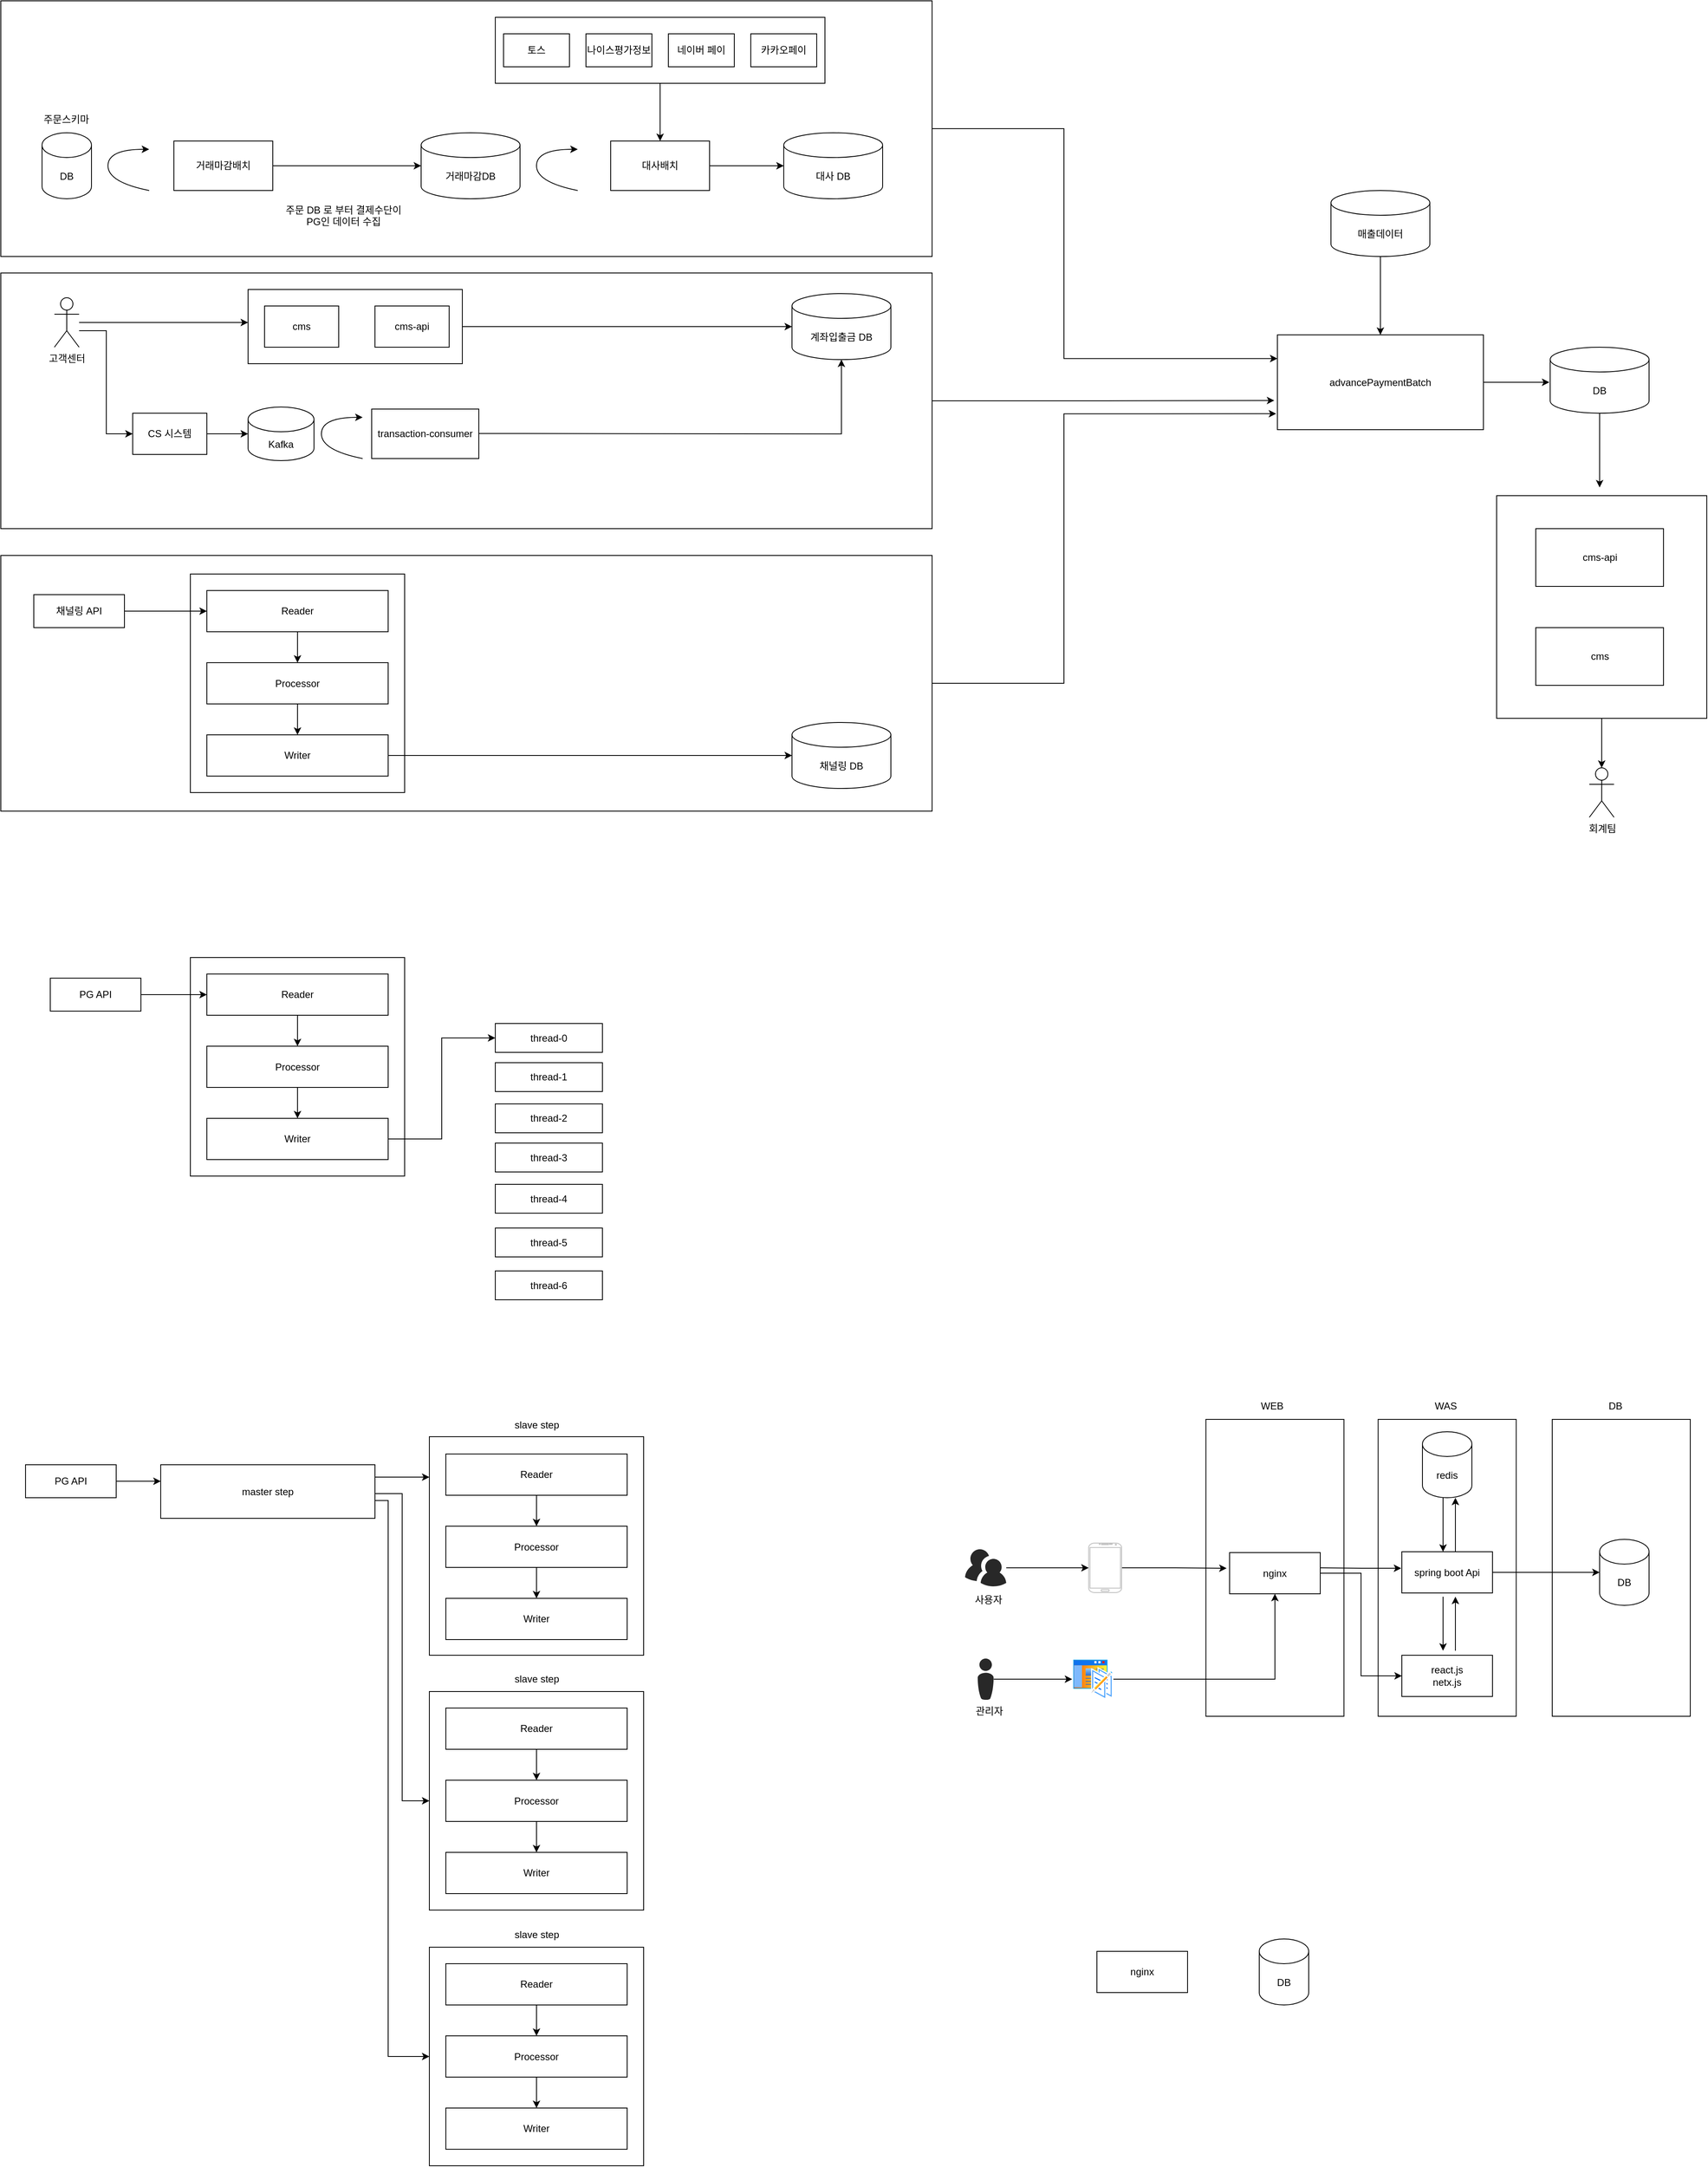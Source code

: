 <mxfile version="26.0.8">
  <diagram name="페이지-1" id="YBuTaTdn4G9a9hjZ0l4r">
    <mxGraphModel dx="1444" dy="674" grid="1" gridSize="10" guides="1" tooltips="1" connect="1" arrows="1" fold="1" page="1" pageScale="1" pageWidth="827" pageHeight="1169" math="0" shadow="0">
      <root>
        <mxCell id="0" />
        <mxCell id="1" parent="0" />
        <mxCell id="-boWIfD8rI_FhH6FiH2k-43" value="" style="rounded=0;whiteSpace=wrap;html=1;" vertex="1" parent="1">
          <mxGeometry x="1922.5" y="1840" width="167.5" height="360" as="geometry" />
        </mxCell>
        <mxCell id="-boWIfD8rI_FhH6FiH2k-44" value="" style="rounded=0;whiteSpace=wrap;html=1;" vertex="1" parent="1">
          <mxGeometry x="1502.25" y="1840" width="167.5" height="360" as="geometry" />
        </mxCell>
        <mxCell id="-boWIfD8rI_FhH6FiH2k-45" value="" style="rounded=0;whiteSpace=wrap;html=1;" vertex="1" parent="1">
          <mxGeometry x="1711.25" y="1840" width="167.5" height="360" as="geometry" />
        </mxCell>
        <mxCell id="yZ-H9fM-TBWwMjj3-lVv-90" value="" style="edgeStyle=orthogonalEdgeStyle;rounded=0;orthogonalLoop=1;jettySize=auto;html=1;" parent="1" source="yZ-H9fM-TBWwMjj3-lVv-86" target="yZ-H9fM-TBWwMjj3-lVv-87" edge="1">
          <mxGeometry relative="1" as="geometry" />
        </mxCell>
        <mxCell id="yZ-H9fM-TBWwMjj3-lVv-86" value="" style="rounded=0;whiteSpace=wrap;html=1;" parent="1" vertex="1">
          <mxGeometry x="1855" y="720" width="255" height="270" as="geometry" />
        </mxCell>
        <mxCell id="yZ-H9fM-TBWwMjj3-lVv-77" value="" style="edgeStyle=orthogonalEdgeStyle;rounded=0;orthogonalLoop=1;jettySize=auto;html=1;entryX=-0.006;entryY=0.832;entryDx=0;entryDy=0;entryPerimeter=0;" parent="1" source="yZ-H9fM-TBWwMjj3-lVv-69" target="yZ-H9fM-TBWwMjj3-lVv-71" edge="1">
          <mxGeometry relative="1" as="geometry">
            <mxPoint x="1250" y="947.5" as="targetPoint" />
            <Array as="points">
              <mxPoint x="1330" y="948" />
              <mxPoint x="1330" y="621" />
            </Array>
          </mxGeometry>
        </mxCell>
        <mxCell id="yZ-H9fM-TBWwMjj3-lVv-69" value="" style="rounded=0;whiteSpace=wrap;html=1;" parent="1" vertex="1">
          <mxGeometry x="40" y="792.5" width="1130" height="310" as="geometry" />
        </mxCell>
        <mxCell id="yZ-H9fM-TBWwMjj3-lVv-75" value="" style="edgeStyle=orthogonalEdgeStyle;rounded=0;orthogonalLoop=1;jettySize=auto;html=1;entryX=-0.015;entryY=0.692;entryDx=0;entryDy=0;entryPerimeter=0;" parent="1" source="yZ-H9fM-TBWwMjj3-lVv-68" target="yZ-H9fM-TBWwMjj3-lVv-71" edge="1">
          <mxGeometry relative="1" as="geometry">
            <mxPoint x="1250" y="605" as="targetPoint" />
          </mxGeometry>
        </mxCell>
        <mxCell id="yZ-H9fM-TBWwMjj3-lVv-68" value="" style="rounded=0;whiteSpace=wrap;html=1;" parent="1" vertex="1">
          <mxGeometry x="40" y="450" width="1130" height="310" as="geometry" />
        </mxCell>
        <mxCell id="yZ-H9fM-TBWwMjj3-lVv-73" value="" style="edgeStyle=orthogonalEdgeStyle;rounded=0;orthogonalLoop=1;jettySize=auto;html=1;entryX=0;entryY=0.25;entryDx=0;entryDy=0;" parent="1" source="yZ-H9fM-TBWwMjj3-lVv-67" target="yZ-H9fM-TBWwMjj3-lVv-71" edge="1">
          <mxGeometry relative="1" as="geometry">
            <mxPoint x="1250" y="275" as="targetPoint" />
            <Array as="points">
              <mxPoint x="1330" y="275" />
              <mxPoint x="1330" y="554" />
            </Array>
          </mxGeometry>
        </mxCell>
        <mxCell id="yZ-H9fM-TBWwMjj3-lVv-67" value="" style="rounded=0;whiteSpace=wrap;html=1;" parent="1" vertex="1">
          <mxGeometry x="40" y="120" width="1130" height="310" as="geometry" />
        </mxCell>
        <mxCell id="yZ-H9fM-TBWwMjj3-lVv-46" value="" style="edgeStyle=orthogonalEdgeStyle;rounded=0;orthogonalLoop=1;jettySize=auto;html=1;entryX=0;entryY=0.5;entryDx=0;entryDy=0;entryPerimeter=0;" parent="1" source="yZ-H9fM-TBWwMjj3-lVv-44" target="yZ-H9fM-TBWwMjj3-lVv-40" edge="1">
          <mxGeometry relative="1" as="geometry">
            <mxPoint x="720" y="515" as="targetPoint" />
          </mxGeometry>
        </mxCell>
        <mxCell id="yZ-H9fM-TBWwMjj3-lVv-44" value="" style="rounded=0;whiteSpace=wrap;html=1;" parent="1" vertex="1">
          <mxGeometry x="340" y="470" width="260" height="90" as="geometry" />
        </mxCell>
        <mxCell id="yZ-H9fM-TBWwMjj3-lVv-23" value="" style="edgeStyle=orthogonalEdgeStyle;rounded=0;orthogonalLoop=1;jettySize=auto;html=1;" parent="1" source="yZ-H9fM-TBWwMjj3-lVv-22" target="yZ-H9fM-TBWwMjj3-lVv-16" edge="1">
          <mxGeometry relative="1" as="geometry" />
        </mxCell>
        <mxCell id="yZ-H9fM-TBWwMjj3-lVv-22" value="" style="rounded=0;whiteSpace=wrap;html=1;" parent="1" vertex="1">
          <mxGeometry x="640" y="140" width="400" height="80" as="geometry" />
        </mxCell>
        <mxCell id="yZ-H9fM-TBWwMjj3-lVv-1" value="DB" style="shape=cylinder3;whiteSpace=wrap;html=1;boundedLbl=1;backgroundOutline=1;size=15;" parent="1" vertex="1">
          <mxGeometry x="90" y="280" width="60" height="80" as="geometry" />
        </mxCell>
        <mxCell id="yZ-H9fM-TBWwMjj3-lVv-2" value="&lt;div style=&quot;text-align: center;&quot;&gt;&lt;span style=&quot;background-color: transparent; color: light-dark(rgb(0, 0, 0), rgb(255, 255, 255));&quot;&gt;주문스키마&lt;/span&gt;&lt;/div&gt;" style="text;whiteSpace=wrap;html=1;" parent="1" vertex="1">
          <mxGeometry x="90" y="250" width="60" height="20" as="geometry" />
        </mxCell>
        <mxCell id="yZ-H9fM-TBWwMjj3-lVv-3" value="" style="curved=1;endArrow=classic;html=1;rounded=0;" parent="1" edge="1">
          <mxGeometry width="50" height="50" relative="1" as="geometry">
            <mxPoint x="220" y="350" as="sourcePoint" />
            <mxPoint x="220" y="300" as="targetPoint" />
            <Array as="points">
              <mxPoint x="220" y="350" />
              <mxPoint x="170" y="340" />
              <mxPoint x="170" y="300" />
            </Array>
          </mxGeometry>
        </mxCell>
        <mxCell id="yZ-H9fM-TBWwMjj3-lVv-12" value="" style="edgeStyle=orthogonalEdgeStyle;rounded=0;orthogonalLoop=1;jettySize=auto;html=1;entryX=0;entryY=0.5;entryDx=0;entryDy=0;entryPerimeter=0;" parent="1" source="yZ-H9fM-TBWwMjj3-lVv-7" target="yZ-H9fM-TBWwMjj3-lVv-8" edge="1">
          <mxGeometry relative="1" as="geometry">
            <mxPoint x="450" y="320" as="targetPoint" />
          </mxGeometry>
        </mxCell>
        <mxCell id="yZ-H9fM-TBWwMjj3-lVv-7" value="거래마감배치" style="rounded=0;whiteSpace=wrap;html=1;" parent="1" vertex="1">
          <mxGeometry x="250" y="290" width="120" height="60" as="geometry" />
        </mxCell>
        <mxCell id="yZ-H9fM-TBWwMjj3-lVv-8" value="거래마감DB" style="shape=cylinder3;whiteSpace=wrap;html=1;boundedLbl=1;backgroundOutline=1;size=15;" parent="1" vertex="1">
          <mxGeometry x="550" y="280" width="120" height="80" as="geometry" />
        </mxCell>
        <mxCell id="yZ-H9fM-TBWwMjj3-lVv-14" value="&lt;div style=&quot;text-align: center;&quot;&gt;&lt;span style=&quot;background-color: transparent; color: light-dark(rgb(0, 0, 0), rgb(255, 255, 255));&quot;&gt;주문 DB 로 부터 결제수단이 PG인 데이터 수집&lt;/span&gt;&lt;/div&gt;" style="text;whiteSpace=wrap;html=1;" parent="1" vertex="1">
          <mxGeometry x="380" y="360" width="150" height="40" as="geometry" />
        </mxCell>
        <mxCell id="yZ-H9fM-TBWwMjj3-lVv-15" value="" style="curved=1;endArrow=classic;html=1;rounded=0;" parent="1" edge="1">
          <mxGeometry width="50" height="50" relative="1" as="geometry">
            <mxPoint x="740" y="350" as="sourcePoint" />
            <mxPoint x="740" y="300" as="targetPoint" />
            <Array as="points">
              <mxPoint x="740" y="350" />
              <mxPoint x="690" y="340" />
              <mxPoint x="690" y="300" />
            </Array>
          </mxGeometry>
        </mxCell>
        <mxCell id="yZ-H9fM-TBWwMjj3-lVv-25" value="" style="edgeStyle=orthogonalEdgeStyle;rounded=0;orthogonalLoop=1;jettySize=auto;html=1;" parent="1" source="yZ-H9fM-TBWwMjj3-lVv-16" target="yZ-H9fM-TBWwMjj3-lVv-24" edge="1">
          <mxGeometry relative="1" as="geometry" />
        </mxCell>
        <mxCell id="yZ-H9fM-TBWwMjj3-lVv-16" value="대사배치" style="rounded=0;whiteSpace=wrap;html=1;" parent="1" vertex="1">
          <mxGeometry x="780" y="290" width="120" height="60" as="geometry" />
        </mxCell>
        <mxCell id="yZ-H9fM-TBWwMjj3-lVv-17" value="토스" style="rounded=0;whiteSpace=wrap;html=1;" parent="1" vertex="1">
          <mxGeometry x="650" y="160" width="80" height="40" as="geometry" />
        </mxCell>
        <mxCell id="yZ-H9fM-TBWwMjj3-lVv-18" value="나이스평가정보" style="rounded=0;whiteSpace=wrap;html=1;" parent="1" vertex="1">
          <mxGeometry x="750" y="160" width="80" height="40" as="geometry" />
        </mxCell>
        <mxCell id="yZ-H9fM-TBWwMjj3-lVv-20" value="네이버 페이" style="rounded=0;whiteSpace=wrap;html=1;" parent="1" vertex="1">
          <mxGeometry x="850" y="160" width="80" height="40" as="geometry" />
        </mxCell>
        <mxCell id="yZ-H9fM-TBWwMjj3-lVv-21" value="카카오페이" style="rounded=0;whiteSpace=wrap;html=1;" parent="1" vertex="1">
          <mxGeometry x="950" y="160" width="80" height="40" as="geometry" />
        </mxCell>
        <mxCell id="yZ-H9fM-TBWwMjj3-lVv-24" value="대사 DB" style="shape=cylinder3;whiteSpace=wrap;html=1;boundedLbl=1;backgroundOutline=1;size=15;" parent="1" vertex="1">
          <mxGeometry x="990" y="280" width="120" height="80" as="geometry" />
        </mxCell>
        <mxCell id="yZ-H9fM-TBWwMjj3-lVv-43" value="" style="edgeStyle=orthogonalEdgeStyle;rounded=0;orthogonalLoop=1;jettySize=auto;html=1;" parent="1" source="yZ-H9fM-TBWwMjj3-lVv-26" edge="1">
          <mxGeometry relative="1" as="geometry">
            <mxPoint x="340" y="510" as="targetPoint" />
          </mxGeometry>
        </mxCell>
        <mxCell id="yZ-H9fM-TBWwMjj3-lVv-51" value="" style="edgeStyle=orthogonalEdgeStyle;rounded=0;orthogonalLoop=1;jettySize=auto;html=1;entryX=0;entryY=0.5;entryDx=0;entryDy=0;" parent="1" source="yZ-H9fM-TBWwMjj3-lVv-26" target="yZ-H9fM-TBWwMjj3-lVv-41" edge="1">
          <mxGeometry relative="1" as="geometry">
            <mxPoint x="120" y="620" as="targetPoint" />
            <Array as="points">
              <mxPoint x="168" y="520" />
              <mxPoint x="168" y="645" />
            </Array>
          </mxGeometry>
        </mxCell>
        <mxCell id="yZ-H9fM-TBWwMjj3-lVv-26" value="고객센터" style="shape=umlActor;verticalLabelPosition=bottom;verticalAlign=top;html=1;outlineConnect=0;" parent="1" vertex="1">
          <mxGeometry x="105" y="480" width="30" height="60" as="geometry" />
        </mxCell>
        <mxCell id="yZ-H9fM-TBWwMjj3-lVv-38" value="cms" style="rounded=0;whiteSpace=wrap;html=1;" parent="1" vertex="1">
          <mxGeometry x="360" y="490" width="90" height="50" as="geometry" />
        </mxCell>
        <mxCell id="yZ-H9fM-TBWwMjj3-lVv-39" value="cms-api" style="rounded=0;whiteSpace=wrap;html=1;" parent="1" vertex="1">
          <mxGeometry x="494" y="490" width="90" height="50" as="geometry" />
        </mxCell>
        <mxCell id="yZ-H9fM-TBWwMjj3-lVv-40" value="계좌입출금 DB" style="shape=cylinder3;whiteSpace=wrap;html=1;boundedLbl=1;backgroundOutline=1;size=15;" parent="1" vertex="1">
          <mxGeometry x="1000" y="475" width="120" height="80" as="geometry" />
        </mxCell>
        <mxCell id="yZ-H9fM-TBWwMjj3-lVv-52" value="" style="edgeStyle=orthogonalEdgeStyle;rounded=0;orthogonalLoop=1;jettySize=auto;html=1;" parent="1" source="yZ-H9fM-TBWwMjj3-lVv-41" target="yZ-H9fM-TBWwMjj3-lVv-47" edge="1">
          <mxGeometry relative="1" as="geometry" />
        </mxCell>
        <mxCell id="yZ-H9fM-TBWwMjj3-lVv-41" value="CS 시스템" style="rounded=0;whiteSpace=wrap;html=1;" parent="1" vertex="1">
          <mxGeometry x="200" y="620" width="90" height="50" as="geometry" />
        </mxCell>
        <mxCell id="yZ-H9fM-TBWwMjj3-lVv-47" value="Kafka" style="shape=cylinder3;whiteSpace=wrap;html=1;boundedLbl=1;backgroundOutline=1;size=15;" parent="1" vertex="1">
          <mxGeometry x="340" y="612.5" width="80" height="65" as="geometry" />
        </mxCell>
        <mxCell id="yZ-H9fM-TBWwMjj3-lVv-48" value="transaction-consumer" style="rounded=0;whiteSpace=wrap;html=1;" parent="1" vertex="1">
          <mxGeometry x="490" y="615" width="130" height="60" as="geometry" />
        </mxCell>
        <mxCell id="yZ-H9fM-TBWwMjj3-lVv-49" value="" style="curved=1;endArrow=classic;html=1;rounded=0;" parent="1" edge="1">
          <mxGeometry width="50" height="50" relative="1" as="geometry">
            <mxPoint x="479" y="675" as="sourcePoint" />
            <mxPoint x="479" y="625" as="targetPoint" />
            <Array as="points">
              <mxPoint x="479" y="675" />
              <mxPoint x="429" y="665" />
              <mxPoint x="429" y="625" />
            </Array>
          </mxGeometry>
        </mxCell>
        <mxCell id="yZ-H9fM-TBWwMjj3-lVv-53" value="" style="edgeStyle=orthogonalEdgeStyle;rounded=0;orthogonalLoop=1;jettySize=auto;html=1;entryX=0.5;entryY=1;entryDx=0;entryDy=0;entryPerimeter=0;" parent="1" target="yZ-H9fM-TBWwMjj3-lVv-40" edge="1">
          <mxGeometry relative="1" as="geometry">
            <mxPoint x="620" y="644.62" as="sourcePoint" />
            <mxPoint x="740" y="644.62" as="targetPoint" />
          </mxGeometry>
        </mxCell>
        <mxCell id="yZ-H9fM-TBWwMjj3-lVv-54" value="채널링 API" style="rounded=0;whiteSpace=wrap;html=1;" parent="1" vertex="1">
          <mxGeometry x="80" y="840" width="110" height="40" as="geometry" />
        </mxCell>
        <mxCell id="yZ-H9fM-TBWwMjj3-lVv-55" value="" style="rounded=0;whiteSpace=wrap;html=1;" parent="1" vertex="1">
          <mxGeometry x="270" y="815" width="260" height="265" as="geometry" />
        </mxCell>
        <mxCell id="yZ-H9fM-TBWwMjj3-lVv-63" value="" style="edgeStyle=orthogonalEdgeStyle;rounded=0;orthogonalLoop=1;jettySize=auto;html=1;" parent="1" source="yZ-H9fM-TBWwMjj3-lVv-56" target="yZ-H9fM-TBWwMjj3-lVv-59" edge="1">
          <mxGeometry relative="1" as="geometry" />
        </mxCell>
        <mxCell id="yZ-H9fM-TBWwMjj3-lVv-56" value="Reader" style="rounded=0;whiteSpace=wrap;html=1;" parent="1" vertex="1">
          <mxGeometry x="290" y="835" width="220" height="50" as="geometry" />
        </mxCell>
        <mxCell id="yZ-H9fM-TBWwMjj3-lVv-64" value="" style="edgeStyle=orthogonalEdgeStyle;rounded=0;orthogonalLoop=1;jettySize=auto;html=1;" parent="1" source="yZ-H9fM-TBWwMjj3-lVv-59" target="yZ-H9fM-TBWwMjj3-lVv-60" edge="1">
          <mxGeometry relative="1" as="geometry" />
        </mxCell>
        <mxCell id="yZ-H9fM-TBWwMjj3-lVv-59" value="Processor" style="rounded=0;whiteSpace=wrap;html=1;" parent="1" vertex="1">
          <mxGeometry x="290" y="922.5" width="220" height="50" as="geometry" />
        </mxCell>
        <mxCell id="yZ-H9fM-TBWwMjj3-lVv-66" value="" style="edgeStyle=orthogonalEdgeStyle;rounded=0;orthogonalLoop=1;jettySize=auto;html=1;entryX=0;entryY=0.5;entryDx=0;entryDy=0;entryPerimeter=0;" parent="1" source="yZ-H9fM-TBWwMjj3-lVv-60" target="yZ-H9fM-TBWwMjj3-lVv-61" edge="1">
          <mxGeometry relative="1" as="geometry">
            <mxPoint x="590" y="1035" as="targetPoint" />
          </mxGeometry>
        </mxCell>
        <mxCell id="yZ-H9fM-TBWwMjj3-lVv-60" value="Writer" style="rounded=0;whiteSpace=wrap;html=1;" parent="1" vertex="1">
          <mxGeometry x="290" y="1010" width="220" height="50" as="geometry" />
        </mxCell>
        <mxCell id="yZ-H9fM-TBWwMjj3-lVv-61" value="채널링 DB" style="shape=cylinder3;whiteSpace=wrap;html=1;boundedLbl=1;backgroundOutline=1;size=15;" parent="1" vertex="1">
          <mxGeometry x="1000" y="995" width="120" height="80" as="geometry" />
        </mxCell>
        <mxCell id="yZ-H9fM-TBWwMjj3-lVv-62" value="" style="edgeStyle=orthogonalEdgeStyle;rounded=0;orthogonalLoop=1;jettySize=auto;html=1;" parent="1" source="yZ-H9fM-TBWwMjj3-lVv-54" target="yZ-H9fM-TBWwMjj3-lVv-56" edge="1">
          <mxGeometry relative="1" as="geometry" />
        </mxCell>
        <mxCell id="yZ-H9fM-TBWwMjj3-lVv-78" value="" style="edgeStyle=orthogonalEdgeStyle;rounded=0;orthogonalLoop=1;jettySize=auto;html=1;" parent="1" source="yZ-H9fM-TBWwMjj3-lVv-70" target="yZ-H9fM-TBWwMjj3-lVv-71" edge="1">
          <mxGeometry relative="1" as="geometry" />
        </mxCell>
        <mxCell id="yZ-H9fM-TBWwMjj3-lVv-70" value="매출데이터" style="shape=cylinder3;whiteSpace=wrap;html=1;boundedLbl=1;backgroundOutline=1;size=15;" parent="1" vertex="1">
          <mxGeometry x="1654" y="350" width="120" height="80" as="geometry" />
        </mxCell>
        <mxCell id="yZ-H9fM-TBWwMjj3-lVv-80" value="" style="edgeStyle=orthogonalEdgeStyle;rounded=0;orthogonalLoop=1;jettySize=auto;html=1;" parent="1" source="yZ-H9fM-TBWwMjj3-lVv-71" edge="1">
          <mxGeometry relative="1" as="geometry">
            <mxPoint x="1919" y="582.5" as="targetPoint" />
          </mxGeometry>
        </mxCell>
        <mxCell id="yZ-H9fM-TBWwMjj3-lVv-71" value="advancePaymentBatch" style="rounded=0;whiteSpace=wrap;html=1;" parent="1" vertex="1">
          <mxGeometry x="1589" y="525" width="250" height="115" as="geometry" />
        </mxCell>
        <mxCell id="yZ-H9fM-TBWwMjj3-lVv-85" value="" style="edgeStyle=orthogonalEdgeStyle;rounded=0;orthogonalLoop=1;jettySize=auto;html=1;" parent="1" source="yZ-H9fM-TBWwMjj3-lVv-81" edge="1">
          <mxGeometry relative="1" as="geometry">
            <mxPoint x="1980" y="710" as="targetPoint" />
          </mxGeometry>
        </mxCell>
        <mxCell id="yZ-H9fM-TBWwMjj3-lVv-81" value="DB" style="shape=cylinder3;whiteSpace=wrap;html=1;boundedLbl=1;backgroundOutline=1;size=15;" parent="1" vertex="1">
          <mxGeometry x="1920" y="540" width="120" height="80" as="geometry" />
        </mxCell>
        <mxCell id="yZ-H9fM-TBWwMjj3-lVv-82" value="cms-api" style="rounded=0;whiteSpace=wrap;html=1;" parent="1" vertex="1">
          <mxGeometry x="1902.5" y="760" width="155" height="70" as="geometry" />
        </mxCell>
        <mxCell id="yZ-H9fM-TBWwMjj3-lVv-83" value="cms" style="rounded=0;whiteSpace=wrap;html=1;" parent="1" vertex="1">
          <mxGeometry x="1902.5" y="880" width="155" height="70" as="geometry" />
        </mxCell>
        <mxCell id="yZ-H9fM-TBWwMjj3-lVv-87" value="회계팀" style="shape=umlActor;verticalLabelPosition=bottom;verticalAlign=top;html=1;outlineConnect=0;" parent="1" vertex="1">
          <mxGeometry x="1967.5" y="1050" width="30" height="60" as="geometry" />
        </mxCell>
        <mxCell id="yZ-H9fM-TBWwMjj3-lVv-94" value="" style="rounded=0;whiteSpace=wrap;html=1;" parent="1" vertex="1">
          <mxGeometry x="270" y="1280" width="260" height="265" as="geometry" />
        </mxCell>
        <mxCell id="yZ-H9fM-TBWwMjj3-lVv-95" value="" style="edgeStyle=orthogonalEdgeStyle;rounded=0;orthogonalLoop=1;jettySize=auto;html=1;" parent="1" source="yZ-H9fM-TBWwMjj3-lVv-96" target="yZ-H9fM-TBWwMjj3-lVv-98" edge="1">
          <mxGeometry relative="1" as="geometry" />
        </mxCell>
        <mxCell id="yZ-H9fM-TBWwMjj3-lVv-96" value="Reader" style="rounded=0;whiteSpace=wrap;html=1;" parent="1" vertex="1">
          <mxGeometry x="290" y="1300" width="220" height="50" as="geometry" />
        </mxCell>
        <mxCell id="yZ-H9fM-TBWwMjj3-lVv-97" value="" style="edgeStyle=orthogonalEdgeStyle;rounded=0;orthogonalLoop=1;jettySize=auto;html=1;" parent="1" source="yZ-H9fM-TBWwMjj3-lVv-98" target="yZ-H9fM-TBWwMjj3-lVv-99" edge="1">
          <mxGeometry relative="1" as="geometry" />
        </mxCell>
        <mxCell id="yZ-H9fM-TBWwMjj3-lVv-98" value="Processor" style="rounded=0;whiteSpace=wrap;html=1;" parent="1" vertex="1">
          <mxGeometry x="290" y="1387.5" width="220" height="50" as="geometry" />
        </mxCell>
        <mxCell id="yZ-H9fM-TBWwMjj3-lVv-109" value="" style="edgeStyle=orthogonalEdgeStyle;rounded=0;orthogonalLoop=1;jettySize=auto;html=1;entryX=0;entryY=0.5;entryDx=0;entryDy=0;" parent="1" source="yZ-H9fM-TBWwMjj3-lVv-99" target="yZ-H9fM-TBWwMjj3-lVv-101" edge="1">
          <mxGeometry relative="1" as="geometry">
            <mxPoint x="590" y="1500" as="targetPoint" />
          </mxGeometry>
        </mxCell>
        <mxCell id="yZ-H9fM-TBWwMjj3-lVv-99" value="Writer" style="rounded=0;whiteSpace=wrap;html=1;" parent="1" vertex="1">
          <mxGeometry x="290" y="1475" width="220" height="50" as="geometry" />
        </mxCell>
        <mxCell id="yZ-H9fM-TBWwMjj3-lVv-100" value="PG API" style="rounded=0;whiteSpace=wrap;html=1;" parent="1" vertex="1">
          <mxGeometry x="100" y="1305" width="110" height="40" as="geometry" />
        </mxCell>
        <mxCell id="yZ-H9fM-TBWwMjj3-lVv-101" value="thread-0" style="rounded=0;whiteSpace=wrap;html=1;" parent="1" vertex="1">
          <mxGeometry x="640" y="1360" width="130" height="35" as="geometry" />
        </mxCell>
        <mxCell id="yZ-H9fM-TBWwMjj3-lVv-102" value="thread-1" style="rounded=0;whiteSpace=wrap;html=1;" parent="1" vertex="1">
          <mxGeometry x="640" y="1407.5" width="130" height="35" as="geometry" />
        </mxCell>
        <mxCell id="yZ-H9fM-TBWwMjj3-lVv-103" value="thread-2" style="rounded=0;whiteSpace=wrap;html=1;" parent="1" vertex="1">
          <mxGeometry x="640" y="1457.5" width="130" height="35" as="geometry" />
        </mxCell>
        <mxCell id="yZ-H9fM-TBWwMjj3-lVv-104" value="thread-3" style="rounded=0;whiteSpace=wrap;html=1;" parent="1" vertex="1">
          <mxGeometry x="640" y="1505" width="130" height="35" as="geometry" />
        </mxCell>
        <mxCell id="yZ-H9fM-TBWwMjj3-lVv-105" value="thread-4" style="rounded=0;whiteSpace=wrap;html=1;" parent="1" vertex="1">
          <mxGeometry x="640" y="1555" width="130" height="35" as="geometry" />
        </mxCell>
        <mxCell id="yZ-H9fM-TBWwMjj3-lVv-106" value="thread-5" style="rounded=0;whiteSpace=wrap;html=1;" parent="1" vertex="1">
          <mxGeometry x="640" y="1608" width="130" height="35" as="geometry" />
        </mxCell>
        <mxCell id="yZ-H9fM-TBWwMjj3-lVv-107" value="thread-6" style="rounded=0;whiteSpace=wrap;html=1;" parent="1" vertex="1">
          <mxGeometry x="640" y="1660" width="130" height="35" as="geometry" />
        </mxCell>
        <mxCell id="yZ-H9fM-TBWwMjj3-lVv-110" value="" style="edgeStyle=orthogonalEdgeStyle;rounded=0;orthogonalLoop=1;jettySize=auto;html=1;exitX=1;exitY=0.5;exitDx=0;exitDy=0;entryX=0.038;entryY=0.17;entryDx=0;entryDy=0;entryPerimeter=0;" parent="1" source="yZ-H9fM-TBWwMjj3-lVv-100" edge="1">
          <mxGeometry relative="1" as="geometry">
            <mxPoint x="210" y="870" as="sourcePoint" />
            <mxPoint x="289.88" y="1325.05" as="targetPoint" />
            <Array as="points">
              <mxPoint x="290" y="1325" />
              <mxPoint x="290" y="1325" />
            </Array>
          </mxGeometry>
        </mxCell>
        <mxCell id="6qDdGzMcpv6yQd6Pg-UA-1" value="" style="rounded=0;whiteSpace=wrap;html=1;" parent="1" vertex="1">
          <mxGeometry x="560" y="1861" width="260" height="265" as="geometry" />
        </mxCell>
        <mxCell id="6qDdGzMcpv6yQd6Pg-UA-2" value="" style="edgeStyle=orthogonalEdgeStyle;rounded=0;orthogonalLoop=1;jettySize=auto;html=1;" parent="1" source="6qDdGzMcpv6yQd6Pg-UA-3" target="6qDdGzMcpv6yQd6Pg-UA-5" edge="1">
          <mxGeometry relative="1" as="geometry" />
        </mxCell>
        <mxCell id="6qDdGzMcpv6yQd6Pg-UA-3" value="Reader" style="rounded=0;whiteSpace=wrap;html=1;" parent="1" vertex="1">
          <mxGeometry x="580" y="1882" width="220" height="50" as="geometry" />
        </mxCell>
        <mxCell id="6qDdGzMcpv6yQd6Pg-UA-4" value="" style="edgeStyle=orthogonalEdgeStyle;rounded=0;orthogonalLoop=1;jettySize=auto;html=1;" parent="1" source="6qDdGzMcpv6yQd6Pg-UA-5" target="6qDdGzMcpv6yQd6Pg-UA-7" edge="1">
          <mxGeometry relative="1" as="geometry" />
        </mxCell>
        <mxCell id="6qDdGzMcpv6yQd6Pg-UA-5" value="Processor" style="rounded=0;whiteSpace=wrap;html=1;" parent="1" vertex="1">
          <mxGeometry x="580" y="1969.5" width="220" height="50" as="geometry" />
        </mxCell>
        <mxCell id="6qDdGzMcpv6yQd6Pg-UA-7" value="Writer" style="rounded=0;whiteSpace=wrap;html=1;" parent="1" vertex="1">
          <mxGeometry x="580" y="2057" width="220" height="50" as="geometry" />
        </mxCell>
        <mxCell id="6qDdGzMcpv6yQd6Pg-UA-38" value="" style="edgeStyle=orthogonalEdgeStyle;rounded=0;orthogonalLoop=1;jettySize=auto;html=1;" parent="1" source="6qDdGzMcpv6yQd6Pg-UA-19" edge="1">
          <mxGeometry relative="1" as="geometry">
            <mxPoint x="560" y="1910" as="targetPoint" />
            <Array as="points">
              <mxPoint x="530" y="1910" />
              <mxPoint x="530" y="1910" />
            </Array>
          </mxGeometry>
        </mxCell>
        <mxCell id="6qDdGzMcpv6yQd6Pg-UA-19" value="master step" style="rounded=0;whiteSpace=wrap;html=1;" parent="1" vertex="1">
          <mxGeometry x="234" y="1895" width="260" height="65" as="geometry" />
        </mxCell>
        <mxCell id="6qDdGzMcpv6yQd6Pg-UA-20" value="slave step" style="text;html=1;align=center;verticalAlign=middle;resizable=0;points=[];autosize=1;strokeColor=none;fillColor=none;" parent="1" vertex="1">
          <mxGeometry x="650" y="1832" width="80" height="30" as="geometry" />
        </mxCell>
        <mxCell id="6qDdGzMcpv6yQd6Pg-UA-22" value="" style="edgeStyle=orthogonalEdgeStyle;rounded=0;orthogonalLoop=1;jettySize=auto;html=1;" parent="1" source="6qDdGzMcpv6yQd6Pg-UA-21" target="6qDdGzMcpv6yQd6Pg-UA-19" edge="1">
          <mxGeometry relative="1" as="geometry">
            <Array as="points">
              <mxPoint x="220" y="1915" />
              <mxPoint x="220" y="1915" />
            </Array>
          </mxGeometry>
        </mxCell>
        <mxCell id="6qDdGzMcpv6yQd6Pg-UA-21" value="PG API" style="rounded=0;whiteSpace=wrap;html=1;" parent="1" vertex="1">
          <mxGeometry x="70" y="1895" width="110" height="40" as="geometry" />
        </mxCell>
        <mxCell id="6qDdGzMcpv6yQd6Pg-UA-23" value="" style="rounded=0;whiteSpace=wrap;html=1;" parent="1" vertex="1">
          <mxGeometry x="560" y="2170" width="260" height="265" as="geometry" />
        </mxCell>
        <mxCell id="6qDdGzMcpv6yQd6Pg-UA-24" value="" style="edgeStyle=orthogonalEdgeStyle;rounded=0;orthogonalLoop=1;jettySize=auto;html=1;" parent="1" source="6qDdGzMcpv6yQd6Pg-UA-25" target="6qDdGzMcpv6yQd6Pg-UA-27" edge="1">
          <mxGeometry relative="1" as="geometry" />
        </mxCell>
        <mxCell id="6qDdGzMcpv6yQd6Pg-UA-25" value="Reader" style="rounded=0;whiteSpace=wrap;html=1;" parent="1" vertex="1">
          <mxGeometry x="580" y="2190" width="220" height="50" as="geometry" />
        </mxCell>
        <mxCell id="6qDdGzMcpv6yQd6Pg-UA-26" value="" style="edgeStyle=orthogonalEdgeStyle;rounded=0;orthogonalLoop=1;jettySize=auto;html=1;" parent="1" source="6qDdGzMcpv6yQd6Pg-UA-27" target="6qDdGzMcpv6yQd6Pg-UA-28" edge="1">
          <mxGeometry relative="1" as="geometry" />
        </mxCell>
        <mxCell id="6qDdGzMcpv6yQd6Pg-UA-27" value="Processor" style="rounded=0;whiteSpace=wrap;html=1;" parent="1" vertex="1">
          <mxGeometry x="580" y="2277.5" width="220" height="50" as="geometry" />
        </mxCell>
        <mxCell id="6qDdGzMcpv6yQd6Pg-UA-28" value="Writer" style="rounded=0;whiteSpace=wrap;html=1;" parent="1" vertex="1">
          <mxGeometry x="580" y="2365" width="220" height="50" as="geometry" />
        </mxCell>
        <mxCell id="6qDdGzMcpv6yQd6Pg-UA-29" value="slave step" style="text;html=1;align=center;verticalAlign=middle;resizable=0;points=[];autosize=1;strokeColor=none;fillColor=none;" parent="1" vertex="1">
          <mxGeometry x="650" y="2140" width="80" height="30" as="geometry" />
        </mxCell>
        <mxCell id="6qDdGzMcpv6yQd6Pg-UA-30" value="" style="rounded=0;whiteSpace=wrap;html=1;" parent="1" vertex="1">
          <mxGeometry x="560" y="2480" width="260" height="265" as="geometry" />
        </mxCell>
        <mxCell id="6qDdGzMcpv6yQd6Pg-UA-31" value="" style="edgeStyle=orthogonalEdgeStyle;rounded=0;orthogonalLoop=1;jettySize=auto;html=1;" parent="1" source="6qDdGzMcpv6yQd6Pg-UA-32" target="6qDdGzMcpv6yQd6Pg-UA-34" edge="1">
          <mxGeometry relative="1" as="geometry" />
        </mxCell>
        <mxCell id="6qDdGzMcpv6yQd6Pg-UA-32" value="Reader" style="rounded=0;whiteSpace=wrap;html=1;" parent="1" vertex="1">
          <mxGeometry x="580" y="2500" width="220" height="50" as="geometry" />
        </mxCell>
        <mxCell id="6qDdGzMcpv6yQd6Pg-UA-33" value="" style="edgeStyle=orthogonalEdgeStyle;rounded=0;orthogonalLoop=1;jettySize=auto;html=1;" parent="1" source="6qDdGzMcpv6yQd6Pg-UA-34" target="6qDdGzMcpv6yQd6Pg-UA-35" edge="1">
          <mxGeometry relative="1" as="geometry" />
        </mxCell>
        <mxCell id="6qDdGzMcpv6yQd6Pg-UA-34" value="Processor" style="rounded=0;whiteSpace=wrap;html=1;" parent="1" vertex="1">
          <mxGeometry x="580" y="2587.5" width="220" height="50" as="geometry" />
        </mxCell>
        <mxCell id="6qDdGzMcpv6yQd6Pg-UA-35" value="Writer" style="rounded=0;whiteSpace=wrap;html=1;" parent="1" vertex="1">
          <mxGeometry x="580" y="2675" width="220" height="50" as="geometry" />
        </mxCell>
        <mxCell id="6qDdGzMcpv6yQd6Pg-UA-36" value="slave step" style="text;html=1;align=center;verticalAlign=middle;resizable=0;points=[];autosize=1;strokeColor=none;fillColor=none;" parent="1" vertex="1">
          <mxGeometry x="650" y="2450" width="80" height="30" as="geometry" />
        </mxCell>
        <mxCell id="6qDdGzMcpv6yQd6Pg-UA-39" value="" style="edgeStyle=orthogonalEdgeStyle;rounded=0;orthogonalLoop=1;jettySize=auto;html=1;entryX=0;entryY=0.5;entryDx=0;entryDy=0;exitX=1;exitY=0.75;exitDx=0;exitDy=0;" parent="1" source="6qDdGzMcpv6yQd6Pg-UA-19" target="6qDdGzMcpv6yQd6Pg-UA-23" edge="1">
          <mxGeometry relative="1" as="geometry">
            <mxPoint x="500" y="1940" as="sourcePoint" />
            <mxPoint x="570" y="1937" as="targetPoint" />
            <Array as="points">
              <mxPoint x="494" y="1930" />
              <mxPoint x="527" y="1930" />
              <mxPoint x="527" y="2303" />
            </Array>
          </mxGeometry>
        </mxCell>
        <mxCell id="6qDdGzMcpv6yQd6Pg-UA-40" value="" style="edgeStyle=orthogonalEdgeStyle;rounded=0;orthogonalLoop=1;jettySize=auto;html=1;entryX=0;entryY=0.5;entryDx=0;entryDy=0;exitX=0.998;exitY=0.667;exitDx=0;exitDy=0;exitPerimeter=0;" parent="1" source="6qDdGzMcpv6yQd6Pg-UA-19" target="6qDdGzMcpv6yQd6Pg-UA-30" edge="1">
          <mxGeometry relative="1" as="geometry">
            <mxPoint x="497" y="1938" as="sourcePoint" />
            <mxPoint x="493" y="2450" as="targetPoint" />
            <Array as="points">
              <mxPoint x="510" y="1938" />
              <mxPoint x="510" y="2612" />
            </Array>
          </mxGeometry>
        </mxCell>
        <mxCell id="-boWIfD8rI_FhH6FiH2k-24" value="" style="edgeStyle=orthogonalEdgeStyle;rounded=0;orthogonalLoop=1;jettySize=auto;html=1;entryX=0;entryY=0.5;entryDx=0;entryDy=0;" edge="1" parent="1" source="-boWIfD8rI_FhH6FiH2k-1" target="-boWIfD8rI_FhH6FiH2k-2">
          <mxGeometry relative="1" as="geometry" />
        </mxCell>
        <mxCell id="-boWIfD8rI_FhH6FiH2k-1" value="nginx" style="rounded=0;whiteSpace=wrap;html=1;" vertex="1" parent="1">
          <mxGeometry x="1531" y="2001.5" width="110" height="50" as="geometry" />
        </mxCell>
        <mxCell id="-boWIfD8rI_FhH6FiH2k-2" value="react.js&lt;br&gt;netx.js" style="rounded=0;whiteSpace=wrap;html=1;" vertex="1" parent="1">
          <mxGeometry x="1740" y="2126" width="110" height="50" as="geometry" />
        </mxCell>
        <mxCell id="-boWIfD8rI_FhH6FiH2k-29" value="" style="edgeStyle=orthogonalEdgeStyle;rounded=0;orthogonalLoop=1;jettySize=auto;html=1;" edge="1" parent="1">
          <mxGeometry relative="1" as="geometry">
            <mxPoint x="1805" y="2000.5" as="sourcePoint" />
            <mxPoint x="1805" y="1935" as="targetPoint" />
          </mxGeometry>
        </mxCell>
        <mxCell id="-boWIfD8rI_FhH6FiH2k-32" value="" style="edgeStyle=orthogonalEdgeStyle;rounded=0;orthogonalLoop=1;jettySize=auto;html=1;entryX=0;entryY=0.5;entryDx=0;entryDy=0;entryPerimeter=0;" edge="1" parent="1" source="-boWIfD8rI_FhH6FiH2k-3" target="-boWIfD8rI_FhH6FiH2k-5">
          <mxGeometry relative="1" as="geometry">
            <mxPoint x="1930" y="2025.5" as="targetPoint" />
          </mxGeometry>
        </mxCell>
        <mxCell id="-boWIfD8rI_FhH6FiH2k-3" value="spring boot Api" style="rounded=0;whiteSpace=wrap;html=1;" vertex="1" parent="1">
          <mxGeometry x="1740" y="2000.5" width="110" height="50" as="geometry" />
        </mxCell>
        <mxCell id="-boWIfD8rI_FhH6FiH2k-5" value="DB" style="shape=cylinder3;whiteSpace=wrap;html=1;boundedLbl=1;backgroundOutline=1;size=15;" vertex="1" parent="1">
          <mxGeometry x="1980" y="1985.5" width="60" height="80" as="geometry" />
        </mxCell>
        <mxCell id="-boWIfD8rI_FhH6FiH2k-22" value="" style="edgeStyle=orthogonalEdgeStyle;rounded=0;orthogonalLoop=1;jettySize=auto;html=1;entryX=-0.033;entryY=0.381;entryDx=0;entryDy=0;entryPerimeter=0;" edge="1" parent="1" source="-boWIfD8rI_FhH6FiH2k-6" target="-boWIfD8rI_FhH6FiH2k-1">
          <mxGeometry relative="1" as="geometry">
            <mxPoint x="1480" y="2020" as="targetPoint" />
          </mxGeometry>
        </mxCell>
        <mxCell id="-boWIfD8rI_FhH6FiH2k-6" value="" style="verticalLabelPosition=bottom;verticalAlign=top;html=1;shadow=0;dashed=0;strokeWidth=1;shape=mxgraph.android.phone2;strokeColor=#c0c0c0;" vertex="1" parent="1">
          <mxGeometry x="1360" y="1990" width="40" height="60" as="geometry" />
        </mxCell>
        <mxCell id="-boWIfD8rI_FhH6FiH2k-27" value="" style="edgeStyle=orthogonalEdgeStyle;rounded=0;orthogonalLoop=1;jettySize=auto;html=1;" edge="1" parent="1">
          <mxGeometry relative="1" as="geometry">
            <mxPoint x="1790.0" y="1935" as="sourcePoint" />
            <mxPoint x="1790.0" y="2000.5" as="targetPoint" />
            <Array as="points">
              <mxPoint x="1790" y="1960" />
              <mxPoint x="1790" y="1960" />
            </Array>
          </mxGeometry>
        </mxCell>
        <mxCell id="-boWIfD8rI_FhH6FiH2k-7" value="redis" style="shape=cylinder3;whiteSpace=wrap;html=1;boundedLbl=1;backgroundOutline=1;size=15;" vertex="1" parent="1">
          <mxGeometry x="1765" y="1855" width="60" height="80" as="geometry" />
        </mxCell>
        <mxCell id="-boWIfD8rI_FhH6FiH2k-18" value="" style="edgeStyle=orthogonalEdgeStyle;rounded=0;orthogonalLoop=1;jettySize=auto;html=1;" edge="1" parent="1" source="-boWIfD8rI_FhH6FiH2k-8" target="-boWIfD8rI_FhH6FiH2k-1">
          <mxGeometry relative="1" as="geometry" />
        </mxCell>
        <mxCell id="-boWIfD8rI_FhH6FiH2k-8" value="" style="image;aspect=fixed;perimeter=ellipsePerimeter;html=1;align=center;shadow=0;dashed=0;spacingTop=3;image=img/lib/active_directory/wiki_site.svg;" vertex="1" parent="1">
          <mxGeometry x="1340" y="2130" width="50" height="50" as="geometry" />
        </mxCell>
        <mxCell id="-boWIfD8rI_FhH6FiH2k-14" value="" style="edgeStyle=orthogonalEdgeStyle;rounded=0;orthogonalLoop=1;jettySize=auto;html=1;" edge="1" parent="1" source="-boWIfD8rI_FhH6FiH2k-10" target="-boWIfD8rI_FhH6FiH2k-6">
          <mxGeometry relative="1" as="geometry" />
        </mxCell>
        <mxCell id="-boWIfD8rI_FhH6FiH2k-10" value="" style="verticalLabelPosition=bottom;sketch=0;html=1;fillColor=#282828;strokeColor=none;verticalAlign=top;pointerEvents=1;align=center;shape=mxgraph.cisco_safe.people_places_things_icons.icon9;" vertex="1" parent="1">
          <mxGeometry x="1210" y="1997.5" width="50" height="45" as="geometry" />
        </mxCell>
        <mxCell id="-boWIfD8rI_FhH6FiH2k-16" value="" style="edgeStyle=orthogonalEdgeStyle;rounded=0;orthogonalLoop=1;jettySize=auto;html=1;" edge="1" parent="1" source="-boWIfD8rI_FhH6FiH2k-11" target="-boWIfD8rI_FhH6FiH2k-8">
          <mxGeometry relative="1" as="geometry" />
        </mxCell>
        <mxCell id="-boWIfD8rI_FhH6FiH2k-11" value="" style="verticalLabelPosition=bottom;sketch=0;html=1;fillColor=#282828;strokeColor=none;verticalAlign=top;pointerEvents=1;align=center;shape=mxgraph.cisco_safe.people_places_things_icons.icon8;" vertex="1" parent="1">
          <mxGeometry x="1225.25" y="2130" width="19.5" height="50" as="geometry" />
        </mxCell>
        <mxCell id="-boWIfD8rI_FhH6FiH2k-12" value="&lt;div style=&quot;text-align: center;&quot;&gt;&lt;span style=&quot;background-color: transparent; color: light-dark(rgb(0, 0, 0), rgb(255, 255, 255));&quot;&gt;사용자&lt;/span&gt;&lt;/div&gt;" style="text;whiteSpace=wrap;html=1;" vertex="1" parent="1">
          <mxGeometry x="1220" y="2045" width="40" height="30" as="geometry" />
        </mxCell>
        <mxCell id="-boWIfD8rI_FhH6FiH2k-13" value="&lt;div style=&quot;text-align: center;&quot;&gt;&lt;span style=&quot;background-color: transparent; color: light-dark(rgb(0, 0, 0), rgb(255, 255, 255));&quot;&gt;관리자&lt;/span&gt;&lt;/div&gt;" style="text;whiteSpace=wrap;html=1;" vertex="1" parent="1">
          <mxGeometry x="1221" y="2180" width="40" height="30" as="geometry" />
        </mxCell>
        <mxCell id="-boWIfD8rI_FhH6FiH2k-25" value="" style="edgeStyle=orthogonalEdgeStyle;rounded=0;orthogonalLoop=1;jettySize=auto;html=1;entryX=-0.007;entryY=0.401;entryDx=0;entryDy=0;entryPerimeter=0;" edge="1" parent="1" target="-boWIfD8rI_FhH6FiH2k-3">
          <mxGeometry relative="1" as="geometry">
            <mxPoint x="1641" y="2020" as="sourcePoint" />
            <mxPoint x="1729" y="2144" as="targetPoint" />
          </mxGeometry>
        </mxCell>
        <mxCell id="-boWIfD8rI_FhH6FiH2k-41" value="" style="edgeStyle=orthogonalEdgeStyle;rounded=0;orthogonalLoop=1;jettySize=auto;html=1;" edge="1" parent="1">
          <mxGeometry relative="1" as="geometry">
            <mxPoint x="1805" y="2120.5" as="sourcePoint" />
            <mxPoint x="1805" y="2055" as="targetPoint" />
          </mxGeometry>
        </mxCell>
        <mxCell id="-boWIfD8rI_FhH6FiH2k-42" value="" style="edgeStyle=orthogonalEdgeStyle;rounded=0;orthogonalLoop=1;jettySize=auto;html=1;" edge="1" parent="1">
          <mxGeometry relative="1" as="geometry">
            <mxPoint x="1790.0" y="2055" as="sourcePoint" />
            <mxPoint x="1790.0" y="2120.5" as="targetPoint" />
            <Array as="points">
              <mxPoint x="1790" y="2080" />
              <mxPoint x="1790" y="2080" />
            </Array>
          </mxGeometry>
        </mxCell>
        <mxCell id="-boWIfD8rI_FhH6FiH2k-46" value="&lt;div style=&quot;text-align: center;&quot;&gt;WEB&lt;/div&gt;" style="text;whiteSpace=wrap;html=1;" vertex="1" parent="1">
          <mxGeometry x="1567" y="1810" width="34" height="30" as="geometry" />
        </mxCell>
        <mxCell id="-boWIfD8rI_FhH6FiH2k-47" value="&lt;div style=&quot;text-align: center;&quot;&gt;WAS&lt;/div&gt;" style="text;whiteSpace=wrap;html=1;" vertex="1" parent="1">
          <mxGeometry x="1778" y="1810" width="34" height="30" as="geometry" />
        </mxCell>
        <mxCell id="-boWIfD8rI_FhH6FiH2k-48" value="&lt;div style=&quot;text-align: center;&quot;&gt;DB&lt;/div&gt;" style="text;whiteSpace=wrap;html=1;" vertex="1" parent="1">
          <mxGeometry x="1989.25" y="1810" width="34" height="30" as="geometry" />
        </mxCell>
        <mxCell id="-boWIfD8rI_FhH6FiH2k-49" value="DB" style="shape=cylinder3;whiteSpace=wrap;html=1;boundedLbl=1;backgroundOutline=1;size=15;" vertex="1" parent="1">
          <mxGeometry x="1567" y="2470" width="60" height="80" as="geometry" />
        </mxCell>
        <mxCell id="-boWIfD8rI_FhH6FiH2k-50" value="nginx" style="rounded=0;whiteSpace=wrap;html=1;" vertex="1" parent="1">
          <mxGeometry x="1370" y="2485" width="110" height="50" as="geometry" />
        </mxCell>
      </root>
    </mxGraphModel>
  </diagram>
</mxfile>
